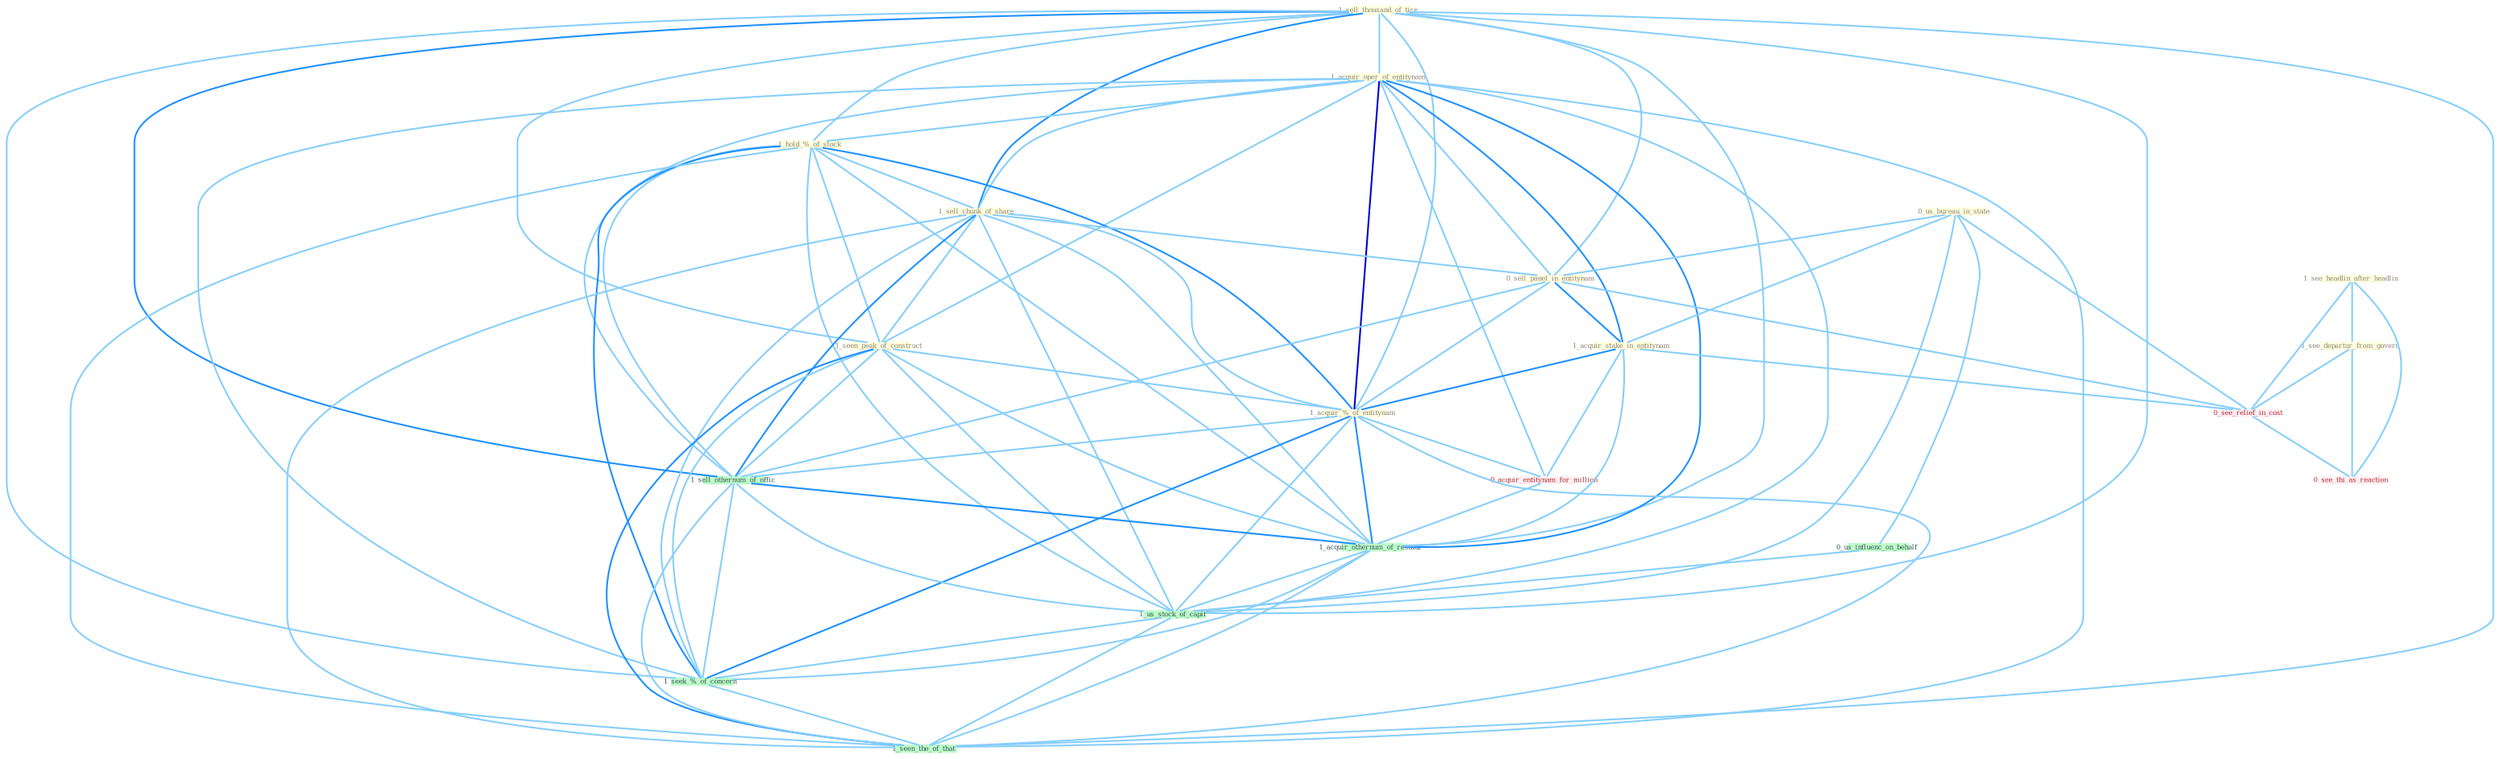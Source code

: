 Graph G{ 
    node
    [shape=polygon,style=filled,width=.5,height=.06,color="#BDFCC9",fixedsize=true,fontsize=4,
    fontcolor="#2f4f4f"];
    {node
    [color="#ffffe0", fontcolor="#8b7d6b"] "1_sell_thousand_of_tire " "1_acquir_oper_of_entitynam " "1_see_headlin_after_headlin " "1_hold_%_of_stock " "1_sell_chunk_of_share " "1_seen_peak_of_construct " "1_see_departur_from_govern " "0_us_bureau_in_state " "0_sell_panel_in_entitynam " "1_acquir_stake_in_entitynam " "1_acquir_%_of_entitynam "}
{node [color="#fff0f5", fontcolor="#b22222"] "0_acquir_entitynam_for_million " "0_see_relief_in_cost " "0_see_thi_as_reaction "}
edge [color="#B0E2FF"];

	"1_sell_thousand_of_tire " -- "1_acquir_oper_of_entitynam " [w="1", color="#87cefa" ];
	"1_sell_thousand_of_tire " -- "1_hold_%_of_stock " [w="1", color="#87cefa" ];
	"1_sell_thousand_of_tire " -- "1_sell_chunk_of_share " [w="2", color="#1e90ff" , len=0.8];
	"1_sell_thousand_of_tire " -- "1_seen_peak_of_construct " [w="1", color="#87cefa" ];
	"1_sell_thousand_of_tire " -- "0_sell_panel_in_entitynam " [w="1", color="#87cefa" ];
	"1_sell_thousand_of_tire " -- "1_acquir_%_of_entitynam " [w="1", color="#87cefa" ];
	"1_sell_thousand_of_tire " -- "1_sell_othernum_of_offic " [w="2", color="#1e90ff" , len=0.8];
	"1_sell_thousand_of_tire " -- "1_acquir_othernum_of_restaur " [w="1", color="#87cefa" ];
	"1_sell_thousand_of_tire " -- "1_us_stock_of_capit " [w="1", color="#87cefa" ];
	"1_sell_thousand_of_tire " -- "1_seek_%_of_concern " [w="1", color="#87cefa" ];
	"1_sell_thousand_of_tire " -- "1_seen_the_of_that " [w="1", color="#87cefa" ];
	"1_acquir_oper_of_entitynam " -- "1_hold_%_of_stock " [w="1", color="#87cefa" ];
	"1_acquir_oper_of_entitynam " -- "1_sell_chunk_of_share " [w="1", color="#87cefa" ];
	"1_acquir_oper_of_entitynam " -- "1_seen_peak_of_construct " [w="1", color="#87cefa" ];
	"1_acquir_oper_of_entitynam " -- "0_sell_panel_in_entitynam " [w="1", color="#87cefa" ];
	"1_acquir_oper_of_entitynam " -- "1_acquir_stake_in_entitynam " [w="2", color="#1e90ff" , len=0.8];
	"1_acquir_oper_of_entitynam " -- "1_acquir_%_of_entitynam " [w="3", color="#0000cd" , len=0.6];
	"1_acquir_oper_of_entitynam " -- "0_acquir_entitynam_for_million " [w="1", color="#87cefa" ];
	"1_acquir_oper_of_entitynam " -- "1_sell_othernum_of_offic " [w="1", color="#87cefa" ];
	"1_acquir_oper_of_entitynam " -- "1_acquir_othernum_of_restaur " [w="2", color="#1e90ff" , len=0.8];
	"1_acquir_oper_of_entitynam " -- "1_us_stock_of_capit " [w="1", color="#87cefa" ];
	"1_acquir_oper_of_entitynam " -- "1_seek_%_of_concern " [w="1", color="#87cefa" ];
	"1_acquir_oper_of_entitynam " -- "1_seen_the_of_that " [w="1", color="#87cefa" ];
	"1_see_headlin_after_headlin " -- "1_see_departur_from_govern " [w="1", color="#87cefa" ];
	"1_see_headlin_after_headlin " -- "0_see_relief_in_cost " [w="1", color="#87cefa" ];
	"1_see_headlin_after_headlin " -- "0_see_thi_as_reaction " [w="1", color="#87cefa" ];
	"1_hold_%_of_stock " -- "1_sell_chunk_of_share " [w="1", color="#87cefa" ];
	"1_hold_%_of_stock " -- "1_seen_peak_of_construct " [w="1", color="#87cefa" ];
	"1_hold_%_of_stock " -- "1_acquir_%_of_entitynam " [w="2", color="#1e90ff" , len=0.8];
	"1_hold_%_of_stock " -- "1_sell_othernum_of_offic " [w="1", color="#87cefa" ];
	"1_hold_%_of_stock " -- "1_acquir_othernum_of_restaur " [w="1", color="#87cefa" ];
	"1_hold_%_of_stock " -- "1_us_stock_of_capit " [w="1", color="#87cefa" ];
	"1_hold_%_of_stock " -- "1_seek_%_of_concern " [w="2", color="#1e90ff" , len=0.8];
	"1_hold_%_of_stock " -- "1_seen_the_of_that " [w="1", color="#87cefa" ];
	"1_sell_chunk_of_share " -- "1_seen_peak_of_construct " [w="1", color="#87cefa" ];
	"1_sell_chunk_of_share " -- "0_sell_panel_in_entitynam " [w="1", color="#87cefa" ];
	"1_sell_chunk_of_share " -- "1_acquir_%_of_entitynam " [w="1", color="#87cefa" ];
	"1_sell_chunk_of_share " -- "1_sell_othernum_of_offic " [w="2", color="#1e90ff" , len=0.8];
	"1_sell_chunk_of_share " -- "1_acquir_othernum_of_restaur " [w="1", color="#87cefa" ];
	"1_sell_chunk_of_share " -- "1_us_stock_of_capit " [w="1", color="#87cefa" ];
	"1_sell_chunk_of_share " -- "1_seek_%_of_concern " [w="1", color="#87cefa" ];
	"1_sell_chunk_of_share " -- "1_seen_the_of_that " [w="1", color="#87cefa" ];
	"1_seen_peak_of_construct " -- "1_acquir_%_of_entitynam " [w="1", color="#87cefa" ];
	"1_seen_peak_of_construct " -- "1_sell_othernum_of_offic " [w="1", color="#87cefa" ];
	"1_seen_peak_of_construct " -- "1_acquir_othernum_of_restaur " [w="1", color="#87cefa" ];
	"1_seen_peak_of_construct " -- "1_us_stock_of_capit " [w="1", color="#87cefa" ];
	"1_seen_peak_of_construct " -- "1_seek_%_of_concern " [w="1", color="#87cefa" ];
	"1_seen_peak_of_construct " -- "1_seen_the_of_that " [w="2", color="#1e90ff" , len=0.8];
	"1_see_departur_from_govern " -- "0_see_relief_in_cost " [w="1", color="#87cefa" ];
	"1_see_departur_from_govern " -- "0_see_thi_as_reaction " [w="1", color="#87cefa" ];
	"0_us_bureau_in_state " -- "0_sell_panel_in_entitynam " [w="1", color="#87cefa" ];
	"0_us_bureau_in_state " -- "1_acquir_stake_in_entitynam " [w="1", color="#87cefa" ];
	"0_us_bureau_in_state " -- "0_us_influenc_on_behalf " [w="1", color="#87cefa" ];
	"0_us_bureau_in_state " -- "0_see_relief_in_cost " [w="1", color="#87cefa" ];
	"0_us_bureau_in_state " -- "1_us_stock_of_capit " [w="1", color="#87cefa" ];
	"0_sell_panel_in_entitynam " -- "1_acquir_stake_in_entitynam " [w="2", color="#1e90ff" , len=0.8];
	"0_sell_panel_in_entitynam " -- "1_acquir_%_of_entitynam " [w="1", color="#87cefa" ];
	"0_sell_panel_in_entitynam " -- "1_sell_othernum_of_offic " [w="1", color="#87cefa" ];
	"0_sell_panel_in_entitynam " -- "0_see_relief_in_cost " [w="1", color="#87cefa" ];
	"1_acquir_stake_in_entitynam " -- "1_acquir_%_of_entitynam " [w="2", color="#1e90ff" , len=0.8];
	"1_acquir_stake_in_entitynam " -- "0_acquir_entitynam_for_million " [w="1", color="#87cefa" ];
	"1_acquir_stake_in_entitynam " -- "0_see_relief_in_cost " [w="1", color="#87cefa" ];
	"1_acquir_stake_in_entitynam " -- "1_acquir_othernum_of_restaur " [w="1", color="#87cefa" ];
	"1_acquir_%_of_entitynam " -- "0_acquir_entitynam_for_million " [w="1", color="#87cefa" ];
	"1_acquir_%_of_entitynam " -- "1_sell_othernum_of_offic " [w="1", color="#87cefa" ];
	"1_acquir_%_of_entitynam " -- "1_acquir_othernum_of_restaur " [w="2", color="#1e90ff" , len=0.8];
	"1_acquir_%_of_entitynam " -- "1_us_stock_of_capit " [w="1", color="#87cefa" ];
	"1_acquir_%_of_entitynam " -- "1_seek_%_of_concern " [w="2", color="#1e90ff" , len=0.8];
	"1_acquir_%_of_entitynam " -- "1_seen_the_of_that " [w="1", color="#87cefa" ];
	"0_acquir_entitynam_for_million " -- "1_acquir_othernum_of_restaur " [w="1", color="#87cefa" ];
	"1_sell_othernum_of_offic " -- "1_acquir_othernum_of_restaur " [w="2", color="#1e90ff" , len=0.8];
	"1_sell_othernum_of_offic " -- "1_us_stock_of_capit " [w="1", color="#87cefa" ];
	"1_sell_othernum_of_offic " -- "1_seek_%_of_concern " [w="1", color="#87cefa" ];
	"1_sell_othernum_of_offic " -- "1_seen_the_of_that " [w="1", color="#87cefa" ];
	"0_us_influenc_on_behalf " -- "1_us_stock_of_capit " [w="1", color="#87cefa" ];
	"0_see_relief_in_cost " -- "0_see_thi_as_reaction " [w="1", color="#87cefa" ];
	"1_acquir_othernum_of_restaur " -- "1_us_stock_of_capit " [w="1", color="#87cefa" ];
	"1_acquir_othernum_of_restaur " -- "1_seek_%_of_concern " [w="1", color="#87cefa" ];
	"1_acquir_othernum_of_restaur " -- "1_seen_the_of_that " [w="1", color="#87cefa" ];
	"1_us_stock_of_capit " -- "1_seek_%_of_concern " [w="1", color="#87cefa" ];
	"1_us_stock_of_capit " -- "1_seen_the_of_that " [w="1", color="#87cefa" ];
	"1_seek_%_of_concern " -- "1_seen_the_of_that " [w="1", color="#87cefa" ];
}
